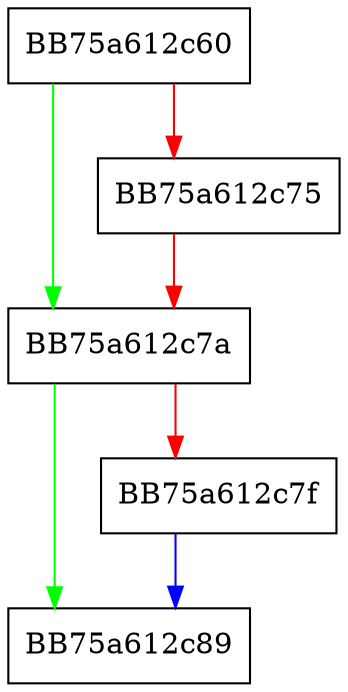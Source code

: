 digraph get_last_pgflags {
  node [shape="box"];
  graph [splines=ortho];
  BB75a612c60 -> BB75a612c7a [color="green"];
  BB75a612c60 -> BB75a612c75 [color="red"];
  BB75a612c75 -> BB75a612c7a [color="red"];
  BB75a612c7a -> BB75a612c89 [color="green"];
  BB75a612c7a -> BB75a612c7f [color="red"];
  BB75a612c7f -> BB75a612c89 [color="blue"];
}